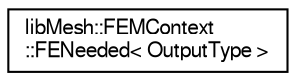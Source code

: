 digraph "Graphical Class Hierarchy"
{
  edge [fontname="FreeSans",fontsize="10",labelfontname="FreeSans",labelfontsize="10"];
  node [fontname="FreeSans",fontsize="10",shape=record];
  rankdir="LR";
  Node1 [label="libMesh::FEMContext\l::FENeeded\< OutputType \>",height=0.2,width=0.4,color="black", fillcolor="white", style="filled",URL="$structlibMesh_1_1FEMContext_1_1FENeeded.html"];
}
